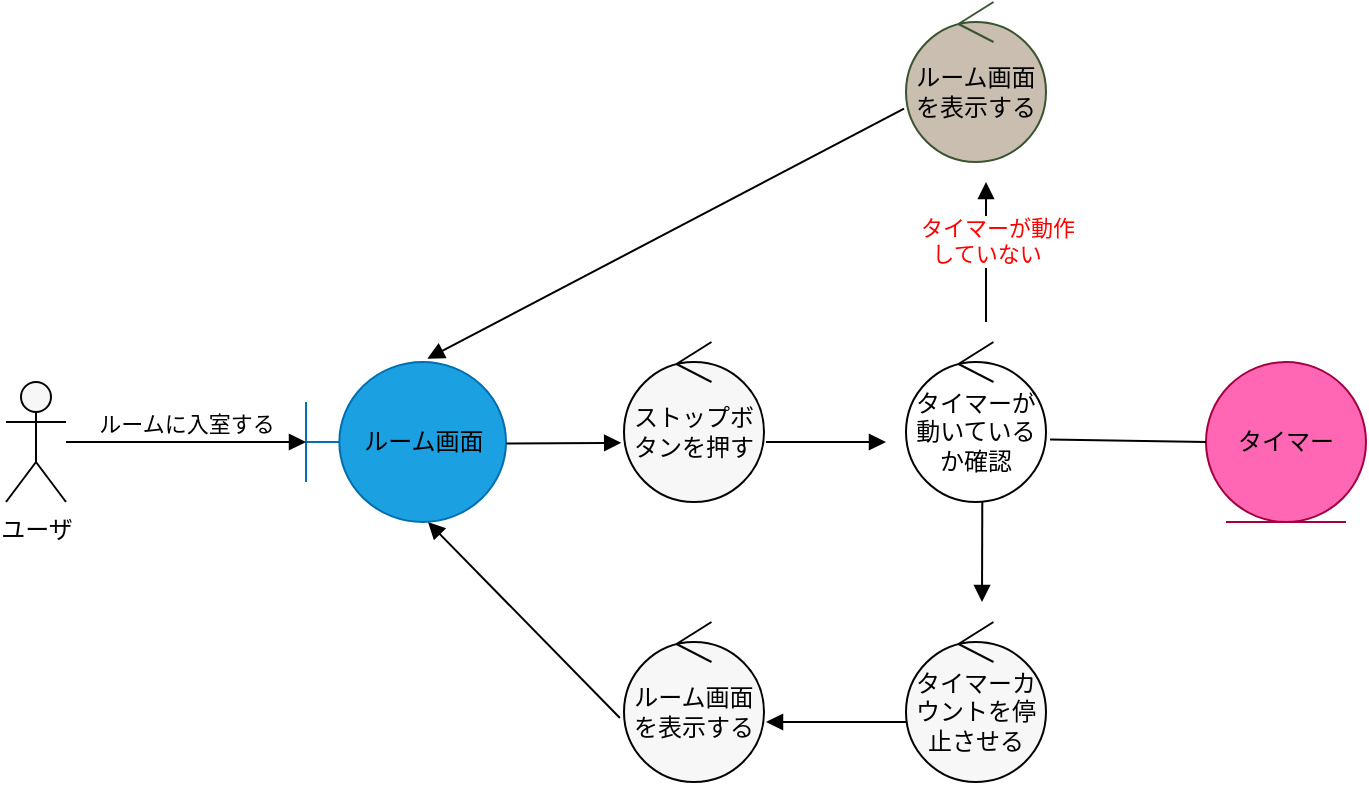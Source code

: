 <mxfile>
    <diagram id="NGvOHPsZ8LB4_P4hLp1Q" name="ページ1">
        <mxGraphModel dx="1398" dy="399" grid="1" gridSize="10" guides="1" tooltips="1" connect="1" arrows="1" fold="1" page="1" pageScale="1" pageWidth="827" pageHeight="1169" background="#ffffff" math="0" shadow="0">
            <root>
                <mxCell id="0"/>
                <mxCell id="1" parent="0"/>
                <mxCell id="2" value="&lt;font color=&quot;#000000&quot;&gt;ルーム画面&lt;/font&gt;" style="shape=umlBoundary;whiteSpace=wrap;html=1;fillColor=#1ba1e2;strokeColor=#006EAF;fontColor=#ffffff;" parent="1" vertex="1">
                    <mxGeometry x="220" y="240" width="100" height="80" as="geometry"/>
                </mxCell>
                <mxCell id="4" value="ユーザ" style="shape=umlActor;verticalLabelPosition=bottom;verticalAlign=top;html=1;outlineConnect=0;fontColor=#000000;strokeColor=#030303;fillColor=#F7F7F7;" parent="1" vertex="1">
                    <mxGeometry x="70" y="250" width="30" height="60" as="geometry"/>
                </mxCell>
                <mxCell id="5" value="ストップボタンを押す" style="ellipse;shape=umlControl;whiteSpace=wrap;html=1;fontColor=#000000;strokeColor=#030303;fillColor=#F7F7F7;" parent="1" vertex="1">
                    <mxGeometry x="379" y="230" width="70" height="80" as="geometry"/>
                </mxCell>
                <mxCell id="6" value="&lt;span style=&quot;background-color: rgb(255 , 255 , 255)&quot;&gt;ルームに入室する&lt;/span&gt;" style="html=1;verticalAlign=bottom;endArrow=block;fontColor=#000000;strokeColor=#000000;" parent="1" target="2" edge="1">
                    <mxGeometry width="80" relative="1" as="geometry">
                        <mxPoint x="100" y="280" as="sourcePoint"/>
                        <mxPoint x="180" y="280" as="targetPoint"/>
                        <mxPoint as="offset"/>
                    </mxGeometry>
                </mxCell>
                <mxCell id="7" value="" style="html=1;verticalAlign=bottom;endArrow=block;labelBackgroundColor=#FFFFFF;fontColor=#000000;strokeColor=#000000;entryX=-0.02;entryY=0.63;entryDx=0;entryDy=0;entryPerimeter=0;exitX=1.002;exitY=0.51;exitDx=0;exitDy=0;exitPerimeter=0;" parent="1" source="2" target="5" edge="1">
                    <mxGeometry width="80" relative="1" as="geometry">
                        <mxPoint x="300" y="370" as="sourcePoint"/>
                        <mxPoint x="390" y="280" as="targetPoint"/>
                    </mxGeometry>
                </mxCell>
                <mxCell id="8" value="タイマーカウントを停止させる" style="ellipse;shape=umlControl;whiteSpace=wrap;html=1;fontColor=#000000;strokeColor=#030303;fillColor=#F7F7F7;" vertex="1" parent="1">
                    <mxGeometry x="520" y="370" width="70" height="80" as="geometry"/>
                </mxCell>
                <mxCell id="9" value="" style="html=1;verticalAlign=bottom;endArrow=block;labelBackgroundColor=#FFFFFF;fontColor=#000000;strokeColor=#000000;exitX=0.545;exitY=0.99;exitDx=0;exitDy=0;exitPerimeter=0;" edge="1" parent="1" source="15">
                    <mxGeometry width="80" relative="1" as="geometry">
                        <mxPoint x="580" y="280" as="sourcePoint"/>
                        <mxPoint x="558" y="360" as="targetPoint"/>
                    </mxGeometry>
                </mxCell>
                <mxCell id="10" value="" style="html=1;verticalAlign=bottom;endArrow=block;labelBackgroundColor=#FFFFFF;fontColor=#000000;strokeColor=#000000;exitX=0;exitY=0.625;exitDx=0;exitDy=0;exitPerimeter=0;" edge="1" parent="1" source="8">
                    <mxGeometry width="80" relative="1" as="geometry">
                        <mxPoint x="280" y="430" as="sourcePoint"/>
                        <mxPoint x="450" y="420" as="targetPoint"/>
                    </mxGeometry>
                </mxCell>
                <mxCell id="11" value="ルーム画面を表示する" style="ellipse;shape=umlControl;whiteSpace=wrap;html=1;fontColor=#000000;strokeColor=#030303;fillColor=#F7F7F7;" vertex="1" parent="1">
                    <mxGeometry x="379" y="370" width="70" height="80" as="geometry"/>
                </mxCell>
                <mxCell id="12" value="" style="html=1;verticalAlign=bottom;endArrow=block;labelBackgroundColor=#FFFFFF;fontColor=#000000;strokeColor=#000000;exitX=-0.029;exitY=0.6;exitDx=0;exitDy=0;exitPerimeter=0;entryX=0.61;entryY=1;entryDx=0;entryDy=0;entryPerimeter=0;" edge="1" parent="1" source="11" target="2">
                    <mxGeometry width="80" relative="1" as="geometry">
                        <mxPoint x="360" y="330" as="sourcePoint"/>
                        <mxPoint x="440" y="330" as="targetPoint"/>
                    </mxGeometry>
                </mxCell>
                <mxCell id="13" value="&lt;font color=&quot;#ff0000&quot;&gt;　タイマーが動作&lt;br&gt;していない&lt;/font&gt;" style="html=1;verticalAlign=bottom;endArrow=block;labelBackgroundColor=#FFFFFF;fontColor=#000000;strokeColor=#000000;" edge="1" parent="1">
                    <mxGeometry x="-0.29" width="80" relative="1" as="geometry">
                        <mxPoint x="560" y="220" as="sourcePoint"/>
                        <mxPoint x="560" y="150" as="targetPoint"/>
                        <mxPoint as="offset"/>
                    </mxGeometry>
                </mxCell>
                <mxCell id="14" value="&lt;font color=&quot;#000000&quot;&gt;ルーム画面を表示する&lt;/font&gt;" style="ellipse;shape=umlControl;whiteSpace=wrap;html=1;strokeColor=#3A5431;fillColor=#C9BEB0;fontColor=#ffffff;" vertex="1" parent="1">
                    <mxGeometry x="520" y="60" width="70" height="80" as="geometry"/>
                </mxCell>
                <mxCell id="15" value="タイマーが動いているか確認" style="ellipse;shape=umlControl;whiteSpace=wrap;html=1;fontColor=#000000;strokeColor=#030303;fillColor=#FFFFFF;" vertex="1" parent="1">
                    <mxGeometry x="520" y="230" width="70" height="80" as="geometry"/>
                </mxCell>
                <mxCell id="16" value="" style="html=1;verticalAlign=bottom;endArrow=block;labelBackgroundColor=#FFFFFF;fontColor=#000000;strokeColor=#000000;exitX=-0.014;exitY=0.667;exitDx=0;exitDy=0;exitPerimeter=0;entryX=0.607;entryY=-0.021;entryDx=0;entryDy=0;entryPerimeter=0;" edge="1" parent="1" source="14" target="2">
                    <mxGeometry width="80" relative="1" as="geometry">
                        <mxPoint x="380" y="170" as="sourcePoint"/>
                        <mxPoint x="460" y="170" as="targetPoint"/>
                    </mxGeometry>
                </mxCell>
                <mxCell id="17" value="" style="html=1;verticalAlign=bottom;endArrow=block;labelBackgroundColor=#FFFFFF;fontColor=#000000;strokeColor=#000000;" edge="1" parent="1">
                    <mxGeometry width="80" relative="1" as="geometry">
                        <mxPoint x="450" y="280" as="sourcePoint"/>
                        <mxPoint x="510" y="280" as="targetPoint"/>
                    </mxGeometry>
                </mxCell>
                <mxCell id="19" value="&lt;font color=&quot;#000000&quot;&gt;タイマー&lt;/font&gt;" style="ellipse;shape=umlEntity;whiteSpace=wrap;html=1;strokeColor=#A50040;fillColor=#FF66B3;fontColor=#ffffff;" vertex="1" parent="1">
                    <mxGeometry x="670" y="240" width="80" height="80" as="geometry"/>
                </mxCell>
                <mxCell id="20" value="" style="endArrow=none;html=1;labelBackgroundColor=#FFFFFF;fontColor=#000000;strokeColor=#000000;entryX=0;entryY=0.5;entryDx=0;entryDy=0;exitX=1.029;exitY=0.609;exitDx=0;exitDy=0;exitPerimeter=0;" edge="1" parent="1" source="15" target="19">
                    <mxGeometry width="50" height="50" relative="1" as="geometry">
                        <mxPoint x="480" y="400" as="sourcePoint"/>
                        <mxPoint x="530" y="350" as="targetPoint"/>
                    </mxGeometry>
                </mxCell>
            </root>
        </mxGraphModel>
    </diagram>
</mxfile>